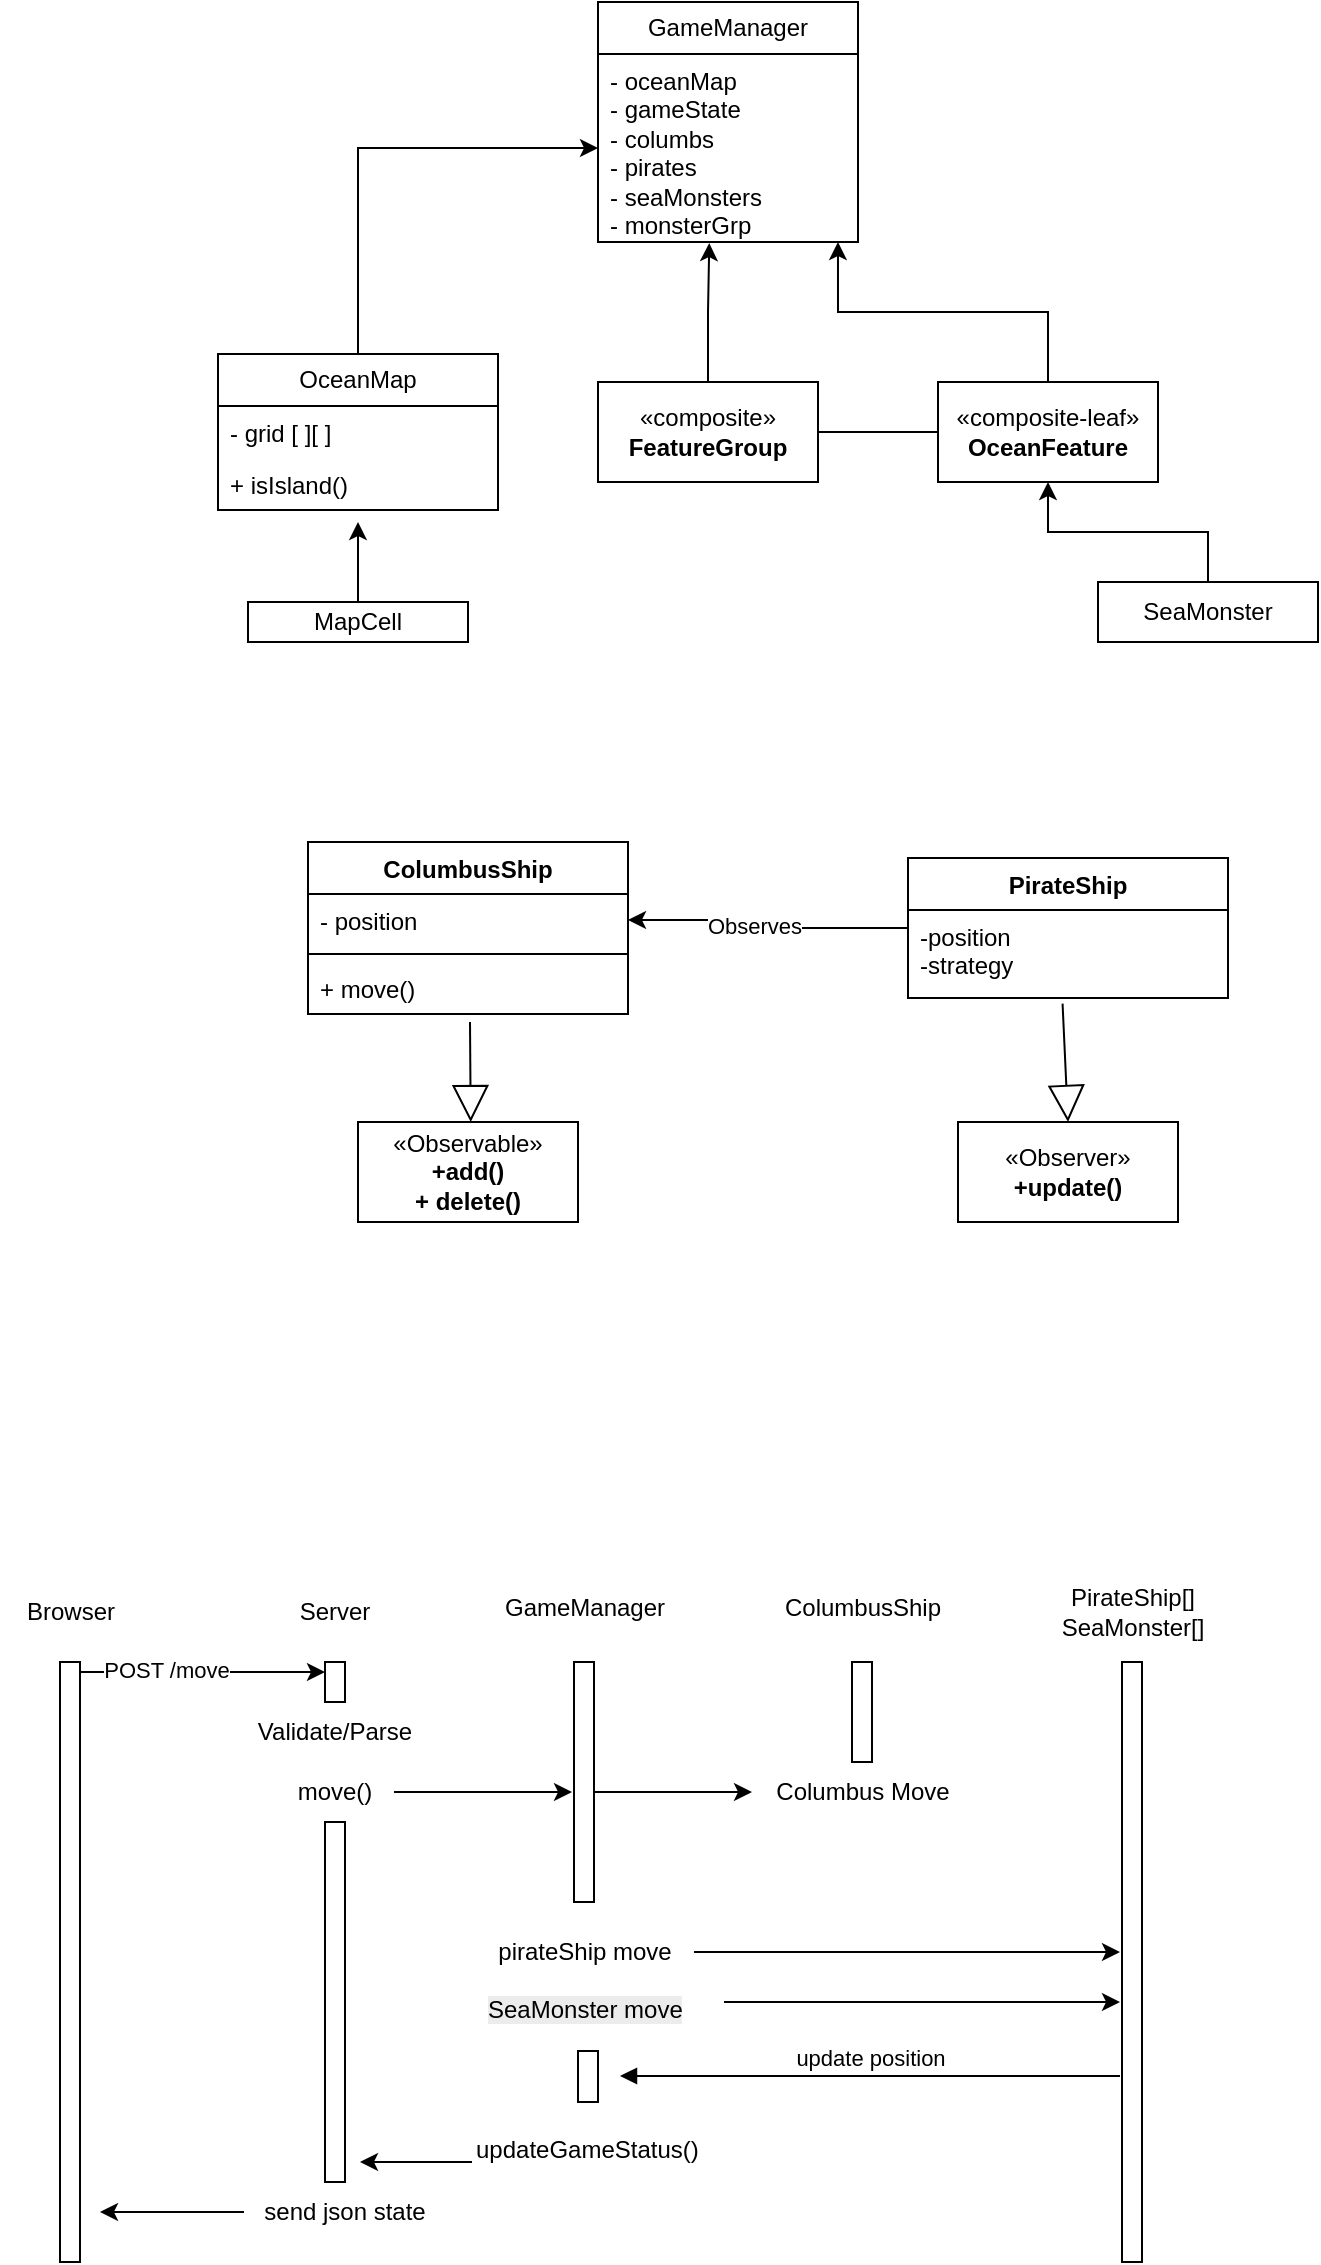 <mxfile version="26.2.14">
  <diagram id="C5RBs43oDa-KdzZeNtuy" name="Page-1">
    <mxGraphModel dx="1042" dy="1743" grid="1" gridSize="10" guides="1" tooltips="1" connect="1" arrows="1" fold="1" page="1" pageScale="1" pageWidth="827" pageHeight="1169" math="0" shadow="0">
      <root>
        <mxCell id="WIyWlLk6GJQsqaUBKTNV-0" />
        <mxCell id="WIyWlLk6GJQsqaUBKTNV-1" parent="WIyWlLk6GJQsqaUBKTNV-0" />
        <mxCell id="fxOW3jJwKgX_SDMub-lE-10" style="edgeStyle=orthogonalEdgeStyle;rounded=0;orthogonalLoop=1;jettySize=auto;html=1;exitX=1;exitY=0.5;exitDx=0;exitDy=0;entryX=0;entryY=0.5;entryDx=0;entryDy=0;" parent="WIyWlLk6GJQsqaUBKTNV-1" source="fxOW3jJwKgX_SDMub-lE-1" edge="1">
          <mxGeometry relative="1" as="geometry">
            <mxPoint x="579" y="-225" as="targetPoint" />
          </mxGeometry>
        </mxCell>
        <mxCell id="fxOW3jJwKgX_SDMub-lE-1" value="«composite»&lt;br&gt;&lt;b&gt;FeatureGroup&lt;/b&gt;" style="html=1;whiteSpace=wrap;" parent="WIyWlLk6GJQsqaUBKTNV-1" vertex="1">
          <mxGeometry x="329" y="-250" width="110" height="50" as="geometry" />
        </mxCell>
        <mxCell id="fxOW3jJwKgX_SDMub-lE-6" value="GameManager" style="swimlane;fontStyle=0;childLayout=stackLayout;horizontal=1;startSize=26;fillColor=none;horizontalStack=0;resizeParent=1;resizeParentMax=0;resizeLast=0;collapsible=1;marginBottom=0;whiteSpace=wrap;html=1;" parent="WIyWlLk6GJQsqaUBKTNV-1" vertex="1">
          <mxGeometry x="329" y="-440" width="130" height="120" as="geometry" />
        </mxCell>
        <mxCell id="fxOW3jJwKgX_SDMub-lE-7" value="- oceanMap&lt;div&gt;- gameState&lt;/div&gt;&lt;div&gt;- columbs&lt;/div&gt;&lt;div&gt;- pirates&lt;/div&gt;&lt;div&gt;- seaMonsters&lt;/div&gt;&lt;div&gt;- monsterGrp&lt;/div&gt;" style="text;strokeColor=none;fillColor=none;align=left;verticalAlign=top;spacingLeft=4;spacingRight=4;overflow=hidden;rotatable=0;points=[[0,0.5],[1,0.5]];portConstraint=eastwest;whiteSpace=wrap;html=1;" parent="fxOW3jJwKgX_SDMub-lE-6" vertex="1">
          <mxGeometry y="26" width="130" height="94" as="geometry" />
        </mxCell>
        <mxCell id="fxOW3jJwKgX_SDMub-lE-19" style="edgeStyle=orthogonalEdgeStyle;rounded=0;orthogonalLoop=1;jettySize=auto;html=1;exitX=0.5;exitY=0;exitDx=0;exitDy=0;entryX=0.923;entryY=1;entryDx=0;entryDy=0;entryPerimeter=0;" parent="WIyWlLk6GJQsqaUBKTNV-1" source="fxOW3jJwKgX_SDMub-lE-11" target="fxOW3jJwKgX_SDMub-lE-7" edge="1">
          <mxGeometry relative="1" as="geometry">
            <mxPoint x="449" y="-310" as="targetPoint" />
          </mxGeometry>
        </mxCell>
        <mxCell id="fxOW3jJwKgX_SDMub-lE-11" value="«composite-leaf»&lt;br&gt;&lt;b&gt;OceanFeature&lt;/b&gt;" style="html=1;whiteSpace=wrap;" parent="WIyWlLk6GJQsqaUBKTNV-1" vertex="1">
          <mxGeometry x="499" y="-250" width="110" height="50" as="geometry" />
        </mxCell>
        <mxCell id="fxOW3jJwKgX_SDMub-lE-13" value="" style="edgeStyle=orthogonalEdgeStyle;rounded=0;orthogonalLoop=1;jettySize=auto;html=1;" parent="WIyWlLk6GJQsqaUBKTNV-1" source="fxOW3jJwKgX_SDMub-lE-12" target="fxOW3jJwKgX_SDMub-lE-11" edge="1">
          <mxGeometry relative="1" as="geometry" />
        </mxCell>
        <mxCell id="fxOW3jJwKgX_SDMub-lE-12" value="SeaMonster" style="html=1;whiteSpace=wrap;" parent="WIyWlLk6GJQsqaUBKTNV-1" vertex="1">
          <mxGeometry x="579" y="-150" width="110" height="30" as="geometry" />
        </mxCell>
        <mxCell id="fxOW3jJwKgX_SDMub-lE-25" style="edgeStyle=orthogonalEdgeStyle;rounded=0;orthogonalLoop=1;jettySize=auto;html=1;" parent="WIyWlLk6GJQsqaUBKTNV-1" source="fxOW3jJwKgX_SDMub-lE-14" target="fxOW3jJwKgX_SDMub-lE-7" edge="1">
          <mxGeometry relative="1" as="geometry" />
        </mxCell>
        <mxCell id="fxOW3jJwKgX_SDMub-lE-14" value="OceanMap" style="swimlane;fontStyle=0;childLayout=stackLayout;horizontal=1;startSize=26;fillColor=none;horizontalStack=0;resizeParent=1;resizeParentMax=0;resizeLast=0;collapsible=1;marginBottom=0;whiteSpace=wrap;html=1;" parent="WIyWlLk6GJQsqaUBKTNV-1" vertex="1">
          <mxGeometry x="139" y="-264" width="140" height="78" as="geometry" />
        </mxCell>
        <mxCell id="fxOW3jJwKgX_SDMub-lE-15" value="- grid [ ][ ]" style="text;strokeColor=none;fillColor=none;align=left;verticalAlign=top;spacingLeft=4;spacingRight=4;overflow=hidden;rotatable=0;points=[[0,0.5],[1,0.5]];portConstraint=eastwest;whiteSpace=wrap;html=1;" parent="fxOW3jJwKgX_SDMub-lE-14" vertex="1">
          <mxGeometry y="26" width="140" height="26" as="geometry" />
        </mxCell>
        <mxCell id="fxOW3jJwKgX_SDMub-lE-17" value="+ isIsland()" style="text;strokeColor=none;fillColor=none;align=left;verticalAlign=top;spacingLeft=4;spacingRight=4;overflow=hidden;rotatable=0;points=[[0,0.5],[1,0.5]];portConstraint=eastwest;whiteSpace=wrap;html=1;" parent="fxOW3jJwKgX_SDMub-lE-14" vertex="1">
          <mxGeometry y="52" width="140" height="26" as="geometry" />
        </mxCell>
        <mxCell id="fxOW3jJwKgX_SDMub-lE-20" style="edgeStyle=orthogonalEdgeStyle;rounded=0;orthogonalLoop=1;jettySize=auto;html=1;exitX=0.5;exitY=0;exitDx=0;exitDy=0;entryX=0.428;entryY=1.006;entryDx=0;entryDy=0;entryPerimeter=0;" parent="WIyWlLk6GJQsqaUBKTNV-1" source="fxOW3jJwKgX_SDMub-lE-1" target="fxOW3jJwKgX_SDMub-lE-7" edge="1">
          <mxGeometry relative="1" as="geometry" />
        </mxCell>
        <mxCell id="fxOW3jJwKgX_SDMub-lE-24" style="edgeStyle=orthogonalEdgeStyle;rounded=0;orthogonalLoop=1;jettySize=auto;html=1;exitX=0.5;exitY=0;exitDx=0;exitDy=0;" parent="WIyWlLk6GJQsqaUBKTNV-1" source="fxOW3jJwKgX_SDMub-lE-21" edge="1">
          <mxGeometry relative="1" as="geometry">
            <mxPoint x="209" y="-180" as="targetPoint" />
          </mxGeometry>
        </mxCell>
        <mxCell id="fxOW3jJwKgX_SDMub-lE-21" value="MapCell" style="html=1;whiteSpace=wrap;" parent="WIyWlLk6GJQsqaUBKTNV-1" vertex="1">
          <mxGeometry x="154" y="-140" width="110" height="20" as="geometry" />
        </mxCell>
        <mxCell id="fxOW3jJwKgX_SDMub-lE-26" value="ColumbusShip" style="swimlane;fontStyle=1;align=center;verticalAlign=top;childLayout=stackLayout;horizontal=1;startSize=26;horizontalStack=0;resizeParent=1;resizeParentMax=0;resizeLast=0;collapsible=1;marginBottom=0;whiteSpace=wrap;html=1;" parent="WIyWlLk6GJQsqaUBKTNV-1" vertex="1">
          <mxGeometry x="184" y="-20" width="160" height="86" as="geometry" />
        </mxCell>
        <mxCell id="fxOW3jJwKgX_SDMub-lE-27" value="- position" style="text;strokeColor=none;fillColor=none;align=left;verticalAlign=top;spacingLeft=4;spacingRight=4;overflow=hidden;rotatable=0;points=[[0,0.5],[1,0.5]];portConstraint=eastwest;whiteSpace=wrap;html=1;" parent="fxOW3jJwKgX_SDMub-lE-26" vertex="1">
          <mxGeometry y="26" width="160" height="26" as="geometry" />
        </mxCell>
        <mxCell id="fxOW3jJwKgX_SDMub-lE-28" value="" style="line;strokeWidth=1;fillColor=none;align=left;verticalAlign=middle;spacingTop=-1;spacingLeft=3;spacingRight=3;rotatable=0;labelPosition=right;points=[];portConstraint=eastwest;strokeColor=inherit;" parent="fxOW3jJwKgX_SDMub-lE-26" vertex="1">
          <mxGeometry y="52" width="160" height="8" as="geometry" />
        </mxCell>
        <mxCell id="fxOW3jJwKgX_SDMub-lE-29" value="+ move()" style="text;strokeColor=none;fillColor=none;align=left;verticalAlign=top;spacingLeft=4;spacingRight=4;overflow=hidden;rotatable=0;points=[[0,0.5],[1,0.5]];portConstraint=eastwest;whiteSpace=wrap;html=1;" parent="fxOW3jJwKgX_SDMub-lE-26" vertex="1">
          <mxGeometry y="60" width="160" height="26" as="geometry" />
        </mxCell>
        <mxCell id="fxOW3jJwKgX_SDMub-lE-34" style="edgeStyle=orthogonalEdgeStyle;rounded=0;orthogonalLoop=1;jettySize=auto;html=1;entryX=1;entryY=0.5;entryDx=0;entryDy=0;" parent="WIyWlLk6GJQsqaUBKTNV-1" source="fxOW3jJwKgX_SDMub-lE-30" target="fxOW3jJwKgX_SDMub-lE-27" edge="1">
          <mxGeometry relative="1" as="geometry" />
        </mxCell>
        <mxCell id="fxOW3jJwKgX_SDMub-lE-35" value="Observes" style="edgeLabel;html=1;align=center;verticalAlign=middle;resizable=0;points=[];" parent="fxOW3jJwKgX_SDMub-lE-34" vertex="1" connectable="0">
          <mxGeometry x="0.13" y="3" relative="1" as="geometry">
            <mxPoint as="offset" />
          </mxGeometry>
        </mxCell>
        <mxCell id="fxOW3jJwKgX_SDMub-lE-30" value="PirateShip" style="swimlane;fontStyle=1;align=center;verticalAlign=top;childLayout=stackLayout;horizontal=1;startSize=26;horizontalStack=0;resizeParent=1;resizeParentMax=0;resizeLast=0;collapsible=1;marginBottom=0;whiteSpace=wrap;html=1;" parent="WIyWlLk6GJQsqaUBKTNV-1" vertex="1">
          <mxGeometry x="484" y="-12" width="160" height="70" as="geometry" />
        </mxCell>
        <mxCell id="fxOW3jJwKgX_SDMub-lE-31" value="-position&lt;div&gt;-strategy&lt;/div&gt;" style="text;strokeColor=none;fillColor=none;align=left;verticalAlign=top;spacingLeft=4;spacingRight=4;overflow=hidden;rotatable=0;points=[[0,0.5],[1,0.5]];portConstraint=eastwest;whiteSpace=wrap;html=1;" parent="fxOW3jJwKgX_SDMub-lE-30" vertex="1">
          <mxGeometry y="26" width="160" height="44" as="geometry" />
        </mxCell>
        <mxCell id="fxOW3jJwKgX_SDMub-lE-36" value="«Observable»&lt;br&gt;&lt;b&gt;+add()&lt;/b&gt;&lt;div&gt;&lt;b&gt;+ delete()&lt;/b&gt;&lt;/div&gt;" style="html=1;whiteSpace=wrap;" parent="WIyWlLk6GJQsqaUBKTNV-1" vertex="1">
          <mxGeometry x="209" y="120" width="110" height="50" as="geometry" />
        </mxCell>
        <mxCell id="fxOW3jJwKgX_SDMub-lE-37" value="«Observer»&lt;br&gt;&lt;b&gt;+update()&lt;/b&gt;" style="html=1;whiteSpace=wrap;" parent="WIyWlLk6GJQsqaUBKTNV-1" vertex="1">
          <mxGeometry x="509" y="120" width="110" height="50" as="geometry" />
        </mxCell>
        <mxCell id="fxOW3jJwKgX_SDMub-lE-38" value="" style="endArrow=block;endSize=16;endFill=0;html=1;rounded=0;entryX=0.5;entryY=0;entryDx=0;entryDy=0;exitX=0.483;exitY=1.064;exitDx=0;exitDy=0;exitPerimeter=0;" parent="WIyWlLk6GJQsqaUBKTNV-1" source="fxOW3jJwKgX_SDMub-lE-31" target="fxOW3jJwKgX_SDMub-lE-37" edge="1">
          <mxGeometry x="0.013" width="160" relative="1" as="geometry">
            <mxPoint x="454" y="-40" as="sourcePoint" />
            <mxPoint x="614" y="-40" as="targetPoint" />
            <mxPoint as="offset" />
          </mxGeometry>
        </mxCell>
        <mxCell id="fxOW3jJwKgX_SDMub-lE-40" value="" style="endArrow=block;endSize=16;endFill=0;html=1;rounded=0;entryX=0.5;entryY=0;entryDx=0;entryDy=0;" parent="WIyWlLk6GJQsqaUBKTNV-1" edge="1">
          <mxGeometry x="0.013" width="160" relative="1" as="geometry">
            <mxPoint x="265" y="70" as="sourcePoint" />
            <mxPoint x="265.36" y="120" as="targetPoint" />
            <mxPoint as="offset" />
          </mxGeometry>
        </mxCell>
        <mxCell id="s_acBnqdgIQGza5LbC_E-0" value="" style="html=1;points=[[0,0,0,0,5],[0,1,0,0,-5],[1,0,0,0,5],[1,1,0,0,-5]];perimeter=orthogonalPerimeter;outlineConnect=0;targetShapes=umlLifeline;portConstraint=eastwest;newEdgeStyle={&quot;curved&quot;:0,&quot;rounded&quot;:0};" vertex="1" parent="WIyWlLk6GJQsqaUBKTNV-1">
          <mxGeometry x="60" y="390" width="10" height="300" as="geometry" />
        </mxCell>
        <mxCell id="s_acBnqdgIQGza5LbC_E-1" value="Browser" style="text;html=1;align=center;verticalAlign=middle;resizable=0;points=[];autosize=1;strokeColor=none;fillColor=none;" vertex="1" parent="WIyWlLk6GJQsqaUBKTNV-1">
          <mxGeometry x="30" y="350" width="70" height="30" as="geometry" />
        </mxCell>
        <mxCell id="s_acBnqdgIQGza5LbC_E-2" value="Server" style="text;html=1;align=center;verticalAlign=middle;resizable=0;points=[];autosize=1;strokeColor=none;fillColor=none;" vertex="1" parent="WIyWlLk6GJQsqaUBKTNV-1">
          <mxGeometry x="167" y="350" width="60" height="30" as="geometry" />
        </mxCell>
        <mxCell id="s_acBnqdgIQGza5LbC_E-3" value="GameManager" style="text;html=1;align=center;verticalAlign=middle;resizable=0;points=[];autosize=1;strokeColor=none;fillColor=none;" vertex="1" parent="WIyWlLk6GJQsqaUBKTNV-1">
          <mxGeometry x="272" y="348" width="100" height="30" as="geometry" />
        </mxCell>
        <mxCell id="s_acBnqdgIQGza5LbC_E-4" value="ColumbusShip" style="text;html=1;align=center;verticalAlign=middle;resizable=0;points=[];autosize=1;strokeColor=none;fillColor=none;" vertex="1" parent="WIyWlLk6GJQsqaUBKTNV-1">
          <mxGeometry x="411" y="348" width="100" height="30" as="geometry" />
        </mxCell>
        <mxCell id="s_acBnqdgIQGza5LbC_E-6" value="PirateShip[]&lt;div&gt;SeaMonster[]&lt;/div&gt;" style="text;html=1;align=center;verticalAlign=middle;resizable=0;points=[];autosize=1;strokeColor=none;fillColor=none;" vertex="1" parent="WIyWlLk6GJQsqaUBKTNV-1">
          <mxGeometry x="551" y="345" width="90" height="40" as="geometry" />
        </mxCell>
        <mxCell id="s_acBnqdgIQGza5LbC_E-8" value="" style="html=1;points=[[0,0,0,0,5],[0,1,0,0,-5],[1,0,0,0,5],[1,1,0,0,-5]];perimeter=orthogonalPerimeter;outlineConnect=0;targetShapes=umlLifeline;portConstraint=eastwest;newEdgeStyle={&quot;curved&quot;:0,&quot;rounded&quot;:0};" vertex="1" parent="WIyWlLk6GJQsqaUBKTNV-1">
          <mxGeometry x="192.5" y="390" width="10" height="20" as="geometry" />
        </mxCell>
        <mxCell id="s_acBnqdgIQGza5LbC_E-19" style="edgeStyle=orthogonalEdgeStyle;rounded=0;orthogonalLoop=1;jettySize=auto;html=1;curved=0;" edge="1" parent="WIyWlLk6GJQsqaUBKTNV-1" source="s_acBnqdgIQGza5LbC_E-9" target="s_acBnqdgIQGza5LbC_E-18">
          <mxGeometry relative="1" as="geometry">
            <Array as="points">
              <mxPoint x="350" y="455" />
              <mxPoint x="350" y="455" />
            </Array>
          </mxGeometry>
        </mxCell>
        <mxCell id="s_acBnqdgIQGza5LbC_E-9" value="" style="html=1;points=[[0,0,0,0,5],[0,1,0,0,-5],[1,0,0,0,5],[1,1,0,0,-5]];perimeter=orthogonalPerimeter;outlineConnect=0;targetShapes=umlLifeline;portConstraint=eastwest;newEdgeStyle={&quot;curved&quot;:0,&quot;rounded&quot;:0};" vertex="1" parent="WIyWlLk6GJQsqaUBKTNV-1">
          <mxGeometry x="317" y="390" width="10" height="120" as="geometry" />
        </mxCell>
        <mxCell id="s_acBnqdgIQGza5LbC_E-10" value="" style="html=1;points=[[0,0,0,0,5],[0,1,0,0,-5],[1,0,0,0,5],[1,1,0,0,-5]];perimeter=orthogonalPerimeter;outlineConnect=0;targetShapes=umlLifeline;portConstraint=eastwest;newEdgeStyle={&quot;curved&quot;:0,&quot;rounded&quot;:0};" vertex="1" parent="WIyWlLk6GJQsqaUBKTNV-1">
          <mxGeometry x="456" y="390" width="10" height="50" as="geometry" />
        </mxCell>
        <mxCell id="s_acBnqdgIQGza5LbC_E-11" value="" style="html=1;points=[[0,0,0,0,5],[0,1,0,0,-5],[1,0,0,0,5],[1,1,0,0,-5]];perimeter=orthogonalPerimeter;outlineConnect=0;targetShapes=umlLifeline;portConstraint=eastwest;newEdgeStyle={&quot;curved&quot;:0,&quot;rounded&quot;:0};" vertex="1" parent="WIyWlLk6GJQsqaUBKTNV-1">
          <mxGeometry x="591" y="390" width="10" height="300" as="geometry" />
        </mxCell>
        <mxCell id="s_acBnqdgIQGza5LbC_E-13" style="edgeStyle=orthogonalEdgeStyle;rounded=0;orthogonalLoop=1;jettySize=auto;html=1;curved=0;exitX=1;exitY=0;exitDx=0;exitDy=5;exitPerimeter=0;entryX=0;entryY=0;entryDx=0;entryDy=5;entryPerimeter=0;" edge="1" parent="WIyWlLk6GJQsqaUBKTNV-1" source="s_acBnqdgIQGza5LbC_E-0" target="s_acBnqdgIQGza5LbC_E-8">
          <mxGeometry relative="1" as="geometry" />
        </mxCell>
        <mxCell id="s_acBnqdgIQGza5LbC_E-14" value="POST /move" style="edgeLabel;html=1;align=center;verticalAlign=middle;resizable=0;points=[];" vertex="1" connectable="0" parent="s_acBnqdgIQGza5LbC_E-13">
          <mxGeometry x="-0.308" y="1" relative="1" as="geometry">
            <mxPoint as="offset" />
          </mxGeometry>
        </mxCell>
        <mxCell id="s_acBnqdgIQGza5LbC_E-15" value="Validate/Parse" style="text;html=1;align=center;verticalAlign=middle;resizable=0;points=[];autosize=1;strokeColor=none;fillColor=none;" vertex="1" parent="WIyWlLk6GJQsqaUBKTNV-1">
          <mxGeometry x="147" y="410" width="100" height="30" as="geometry" />
        </mxCell>
        <mxCell id="s_acBnqdgIQGza5LbC_E-16" value="move()" style="text;html=1;align=center;verticalAlign=middle;resizable=0;points=[];autosize=1;strokeColor=none;fillColor=none;" vertex="1" parent="WIyWlLk6GJQsqaUBKTNV-1">
          <mxGeometry x="167" y="440" width="60" height="30" as="geometry" />
        </mxCell>
        <mxCell id="s_acBnqdgIQGza5LbC_E-17" style="edgeStyle=orthogonalEdgeStyle;rounded=0;orthogonalLoop=1;jettySize=auto;html=1;" edge="1" parent="WIyWlLk6GJQsqaUBKTNV-1" source="s_acBnqdgIQGza5LbC_E-16">
          <mxGeometry relative="1" as="geometry">
            <mxPoint x="316" y="455" as="targetPoint" />
            <Array as="points">
              <mxPoint x="316" y="455" />
            </Array>
          </mxGeometry>
        </mxCell>
        <mxCell id="s_acBnqdgIQGza5LbC_E-18" value="Columbus Move" style="text;html=1;align=center;verticalAlign=middle;resizable=0;points=[];autosize=1;strokeColor=none;fillColor=none;" vertex="1" parent="WIyWlLk6GJQsqaUBKTNV-1">
          <mxGeometry x="406" y="440" width="110" height="30" as="geometry" />
        </mxCell>
        <mxCell id="s_acBnqdgIQGza5LbC_E-22" style="edgeStyle=orthogonalEdgeStyle;rounded=0;orthogonalLoop=1;jettySize=auto;html=1;" edge="1" parent="WIyWlLk6GJQsqaUBKTNV-1" source="s_acBnqdgIQGza5LbC_E-20">
          <mxGeometry relative="1" as="geometry">
            <mxPoint x="590" y="535" as="targetPoint" />
          </mxGeometry>
        </mxCell>
        <mxCell id="s_acBnqdgIQGza5LbC_E-20" value="pirateShip move" style="text;html=1;align=center;verticalAlign=middle;resizable=0;points=[];autosize=1;strokeColor=none;fillColor=none;" vertex="1" parent="WIyWlLk6GJQsqaUBKTNV-1">
          <mxGeometry x="267" y="520" width="110" height="30" as="geometry" />
        </mxCell>
        <mxCell id="s_acBnqdgIQGza5LbC_E-23" style="edgeStyle=orthogonalEdgeStyle;rounded=0;orthogonalLoop=1;jettySize=auto;html=1;" edge="1" parent="WIyWlLk6GJQsqaUBKTNV-1" source="s_acBnqdgIQGza5LbC_E-21">
          <mxGeometry relative="1" as="geometry">
            <mxPoint x="590" y="560" as="targetPoint" />
          </mxGeometry>
        </mxCell>
        <mxCell id="s_acBnqdgIQGza5LbC_E-21" value="&lt;span style=&quot;color: rgb(0, 0, 0); font-family: Helvetica; font-size: 12px; font-style: normal; font-variant-ligatures: normal; font-variant-caps: normal; font-weight: 400; letter-spacing: normal; orphans: 2; text-align: center; text-indent: 0px; text-transform: none; widows: 2; word-spacing: 0px; -webkit-text-stroke-width: 0px; white-space: nowrap; background-color: rgb(236, 236, 236); text-decoration-thickness: initial; text-decoration-style: initial; text-decoration-color: initial; float: none; display: inline !important;&quot;&gt;SeaMonster move&lt;/span&gt;" style="text;whiteSpace=wrap;html=1;" vertex="1" parent="WIyWlLk6GJQsqaUBKTNV-1">
          <mxGeometry x="272" y="550" width="120" height="20" as="geometry" />
        </mxCell>
        <mxCell id="s_acBnqdgIQGza5LbC_E-26" style="edgeStyle=orthogonalEdgeStyle;rounded=0;orthogonalLoop=1;jettySize=auto;html=1;" edge="1" parent="WIyWlLk6GJQsqaUBKTNV-1" source="s_acBnqdgIQGza5LbC_E-24">
          <mxGeometry relative="1" as="geometry">
            <mxPoint x="210" y="640" as="targetPoint" />
          </mxGeometry>
        </mxCell>
        <mxCell id="s_acBnqdgIQGza5LbC_E-24" value="updateGameStatus()" style="text;whiteSpace=wrap;" vertex="1" parent="WIyWlLk6GJQsqaUBKTNV-1">
          <mxGeometry x="266" y="620" width="140" height="40" as="geometry" />
        </mxCell>
        <mxCell id="s_acBnqdgIQGza5LbC_E-25" value="" style="html=1;points=[[0,0,0,0,5],[0,1,0,0,-5],[1,0,0,0,5],[1,1,0,0,-5]];perimeter=orthogonalPerimeter;outlineConnect=0;targetShapes=umlLifeline;portConstraint=eastwest;newEdgeStyle={&quot;curved&quot;:0,&quot;rounded&quot;:0};" vertex="1" parent="WIyWlLk6GJQsqaUBKTNV-1">
          <mxGeometry x="192.5" y="470" width="10" height="180" as="geometry" />
        </mxCell>
        <mxCell id="s_acBnqdgIQGza5LbC_E-28" style="edgeStyle=orthogonalEdgeStyle;rounded=0;orthogonalLoop=1;jettySize=auto;html=1;" edge="1" parent="WIyWlLk6GJQsqaUBKTNV-1" source="s_acBnqdgIQGza5LbC_E-27">
          <mxGeometry relative="1" as="geometry">
            <mxPoint x="80" y="665" as="targetPoint" />
          </mxGeometry>
        </mxCell>
        <mxCell id="s_acBnqdgIQGza5LbC_E-27" value="send json state" style="text;html=1;align=center;verticalAlign=middle;resizable=0;points=[];autosize=1;strokeColor=none;fillColor=none;" vertex="1" parent="WIyWlLk6GJQsqaUBKTNV-1">
          <mxGeometry x="152" y="650" width="100" height="30" as="geometry" />
        </mxCell>
        <mxCell id="s_acBnqdgIQGza5LbC_E-29" value="" style="html=1;points=[[0,0,0,0,5],[0,1,0,0,-5],[1,0,0,0,5],[1,1,0,0,-5]];perimeter=orthogonalPerimeter;outlineConnect=0;targetShapes=umlLifeline;portConstraint=eastwest;newEdgeStyle={&quot;curved&quot;:0,&quot;rounded&quot;:0};" vertex="1" parent="WIyWlLk6GJQsqaUBKTNV-1">
          <mxGeometry x="319" y="584.5" width="10" height="25.5" as="geometry" />
        </mxCell>
        <mxCell id="s_acBnqdgIQGza5LbC_E-30" value="update position" style="html=1;verticalAlign=bottom;endArrow=block;curved=0;rounded=0;" edge="1" parent="WIyWlLk6GJQsqaUBKTNV-1">
          <mxGeometry width="80" relative="1" as="geometry">
            <mxPoint x="590" y="597" as="sourcePoint" />
            <mxPoint x="340" y="597" as="targetPoint" />
          </mxGeometry>
        </mxCell>
      </root>
    </mxGraphModel>
  </diagram>
</mxfile>
